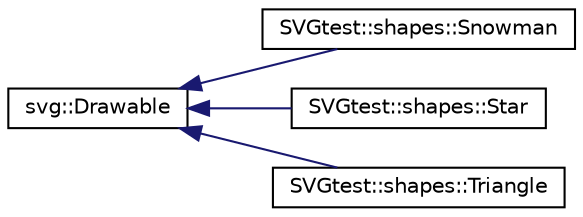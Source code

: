 digraph "Graphical Class Hierarchy"
{
 // LATEX_PDF_SIZE
  edge [fontname="Helvetica",fontsize="10",labelfontname="Helvetica",labelfontsize="10"];
  node [fontname="Helvetica",fontsize="10",shape=record];
  rankdir="LR";
  Node0 [label="svg::Drawable",height=0.2,width=0.4,color="black", fillcolor="white", style="filled",URL="$classsvg_1_1Drawable.html",tooltip=" "];
  Node0 -> Node1 [dir="back",color="midnightblue",fontsize="10",style="solid",fontname="Helvetica"];
  Node1 [label="SVGtest::shapes::Snowman",height=0.2,width=0.4,color="black", fillcolor="white", style="filled",URL="$classSVGtest_1_1shapes_1_1Snowman.html",tooltip=" "];
  Node0 -> Node2 [dir="back",color="midnightblue",fontsize="10",style="solid",fontname="Helvetica"];
  Node2 [label="SVGtest::shapes::Star",height=0.2,width=0.4,color="black", fillcolor="white", style="filled",URL="$classSVGtest_1_1shapes_1_1Star.html",tooltip=" "];
  Node0 -> Node3 [dir="back",color="midnightblue",fontsize="10",style="solid",fontname="Helvetica"];
  Node3 [label="SVGtest::shapes::Triangle",height=0.2,width=0.4,color="black", fillcolor="white", style="filled",URL="$classSVGtest_1_1shapes_1_1Triangle.html",tooltip=" "];
}
